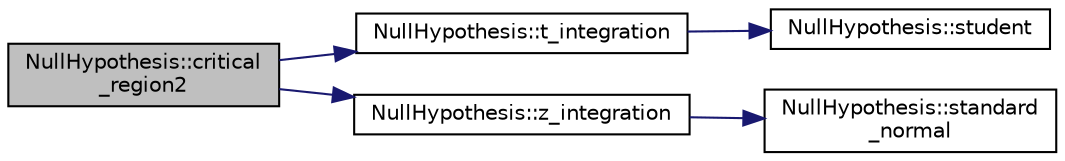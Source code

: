 digraph "NullHypothesis::critical_region2"
{
  bgcolor="transparent";
  edge [fontname="Helvetica",fontsize="10",labelfontname="Helvetica",labelfontsize="10"];
  node [fontname="Helvetica",fontsize="10",shape=record];
  rankdir="LR";
  Node11 [label="NullHypothesis::critical\l_region2",height=0.2,width=0.4,color="black", fillcolor="grey75", style="filled", fontcolor="black"];
  Node11 -> Node12 [color="midnightblue",fontsize="10",style="solid",fontname="Helvetica"];
  Node12 [label="NullHypothesis::t_integration",height=0.2,width=0.4,color="black",URL="$class_null_hypothesis.html#a4e68aa128daae99c28f823a76880c0e7",tooltip="t_integration "];
  Node12 -> Node13 [color="midnightblue",fontsize="10",style="solid",fontname="Helvetica"];
  Node13 [label="NullHypothesis::student",height=0.2,width=0.4,color="black",URL="$class_null_hypothesis.html#ac2f7fea7c37aaa928ef8f2ef13250059",tooltip="student "];
  Node11 -> Node14 [color="midnightblue",fontsize="10",style="solid",fontname="Helvetica"];
  Node14 [label="NullHypothesis::z_integration",height=0.2,width=0.4,color="black",URL="$class_null_hypothesis.html#af96113404ab90237dead92cccf25bd5a",tooltip="z_integration "];
  Node14 -> Node15 [color="midnightblue",fontsize="10",style="solid",fontname="Helvetica"];
  Node15 [label="NullHypothesis::standard\l_normal",height=0.2,width=0.4,color="black",URL="$class_null_hypothesis.html#a4700d641cf47cb33fd053a9635510161",tooltip="standard_normal "];
}
